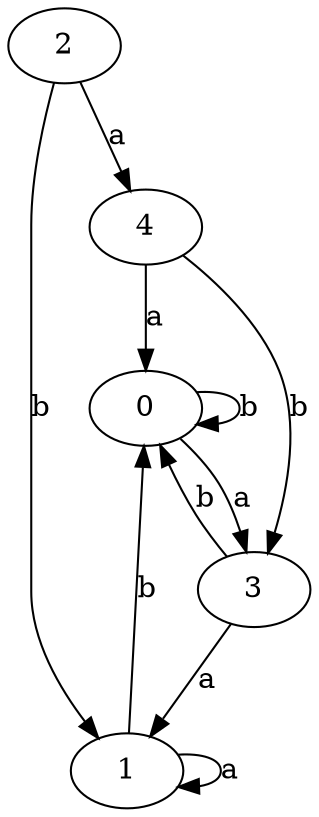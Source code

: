 digraph {
 ranksep=0.5;
 d2tdocpreamble = "\usetikzlibrary{automata}";
 d2tfigpreamble = "\tikzstyle{every state}= [ draw=blue!50,very thick,fill=blue!20]  \tikzstyle{auto}= [fill=white]";
 node [style="state"];
 edge [lblstyle="auto",topath="bend right", len=4  ]
  "0" [label="0",style = "state, initial"];
  "1" [label="1",];
  "2" [label="2",];
  "3" [label="3",];
  "4" [label="4",style = "state, accepting"];
  "0" -> "0" [label="b",topath="loop above"];
  "0" -> "3" [label="a"];
  "1" -> "0" [label="b"];
  "1" -> "1" [label="a",topath="loop above"];
  "2" -> "1" [label="b"];
  "2" -> "4" [label="a"];
  "3" -> "0" [label="b"];
  "3" -> "1" [label="a"];
  "4" -> "0" [label="a"];
  "4" -> "3" [label="b"];
}